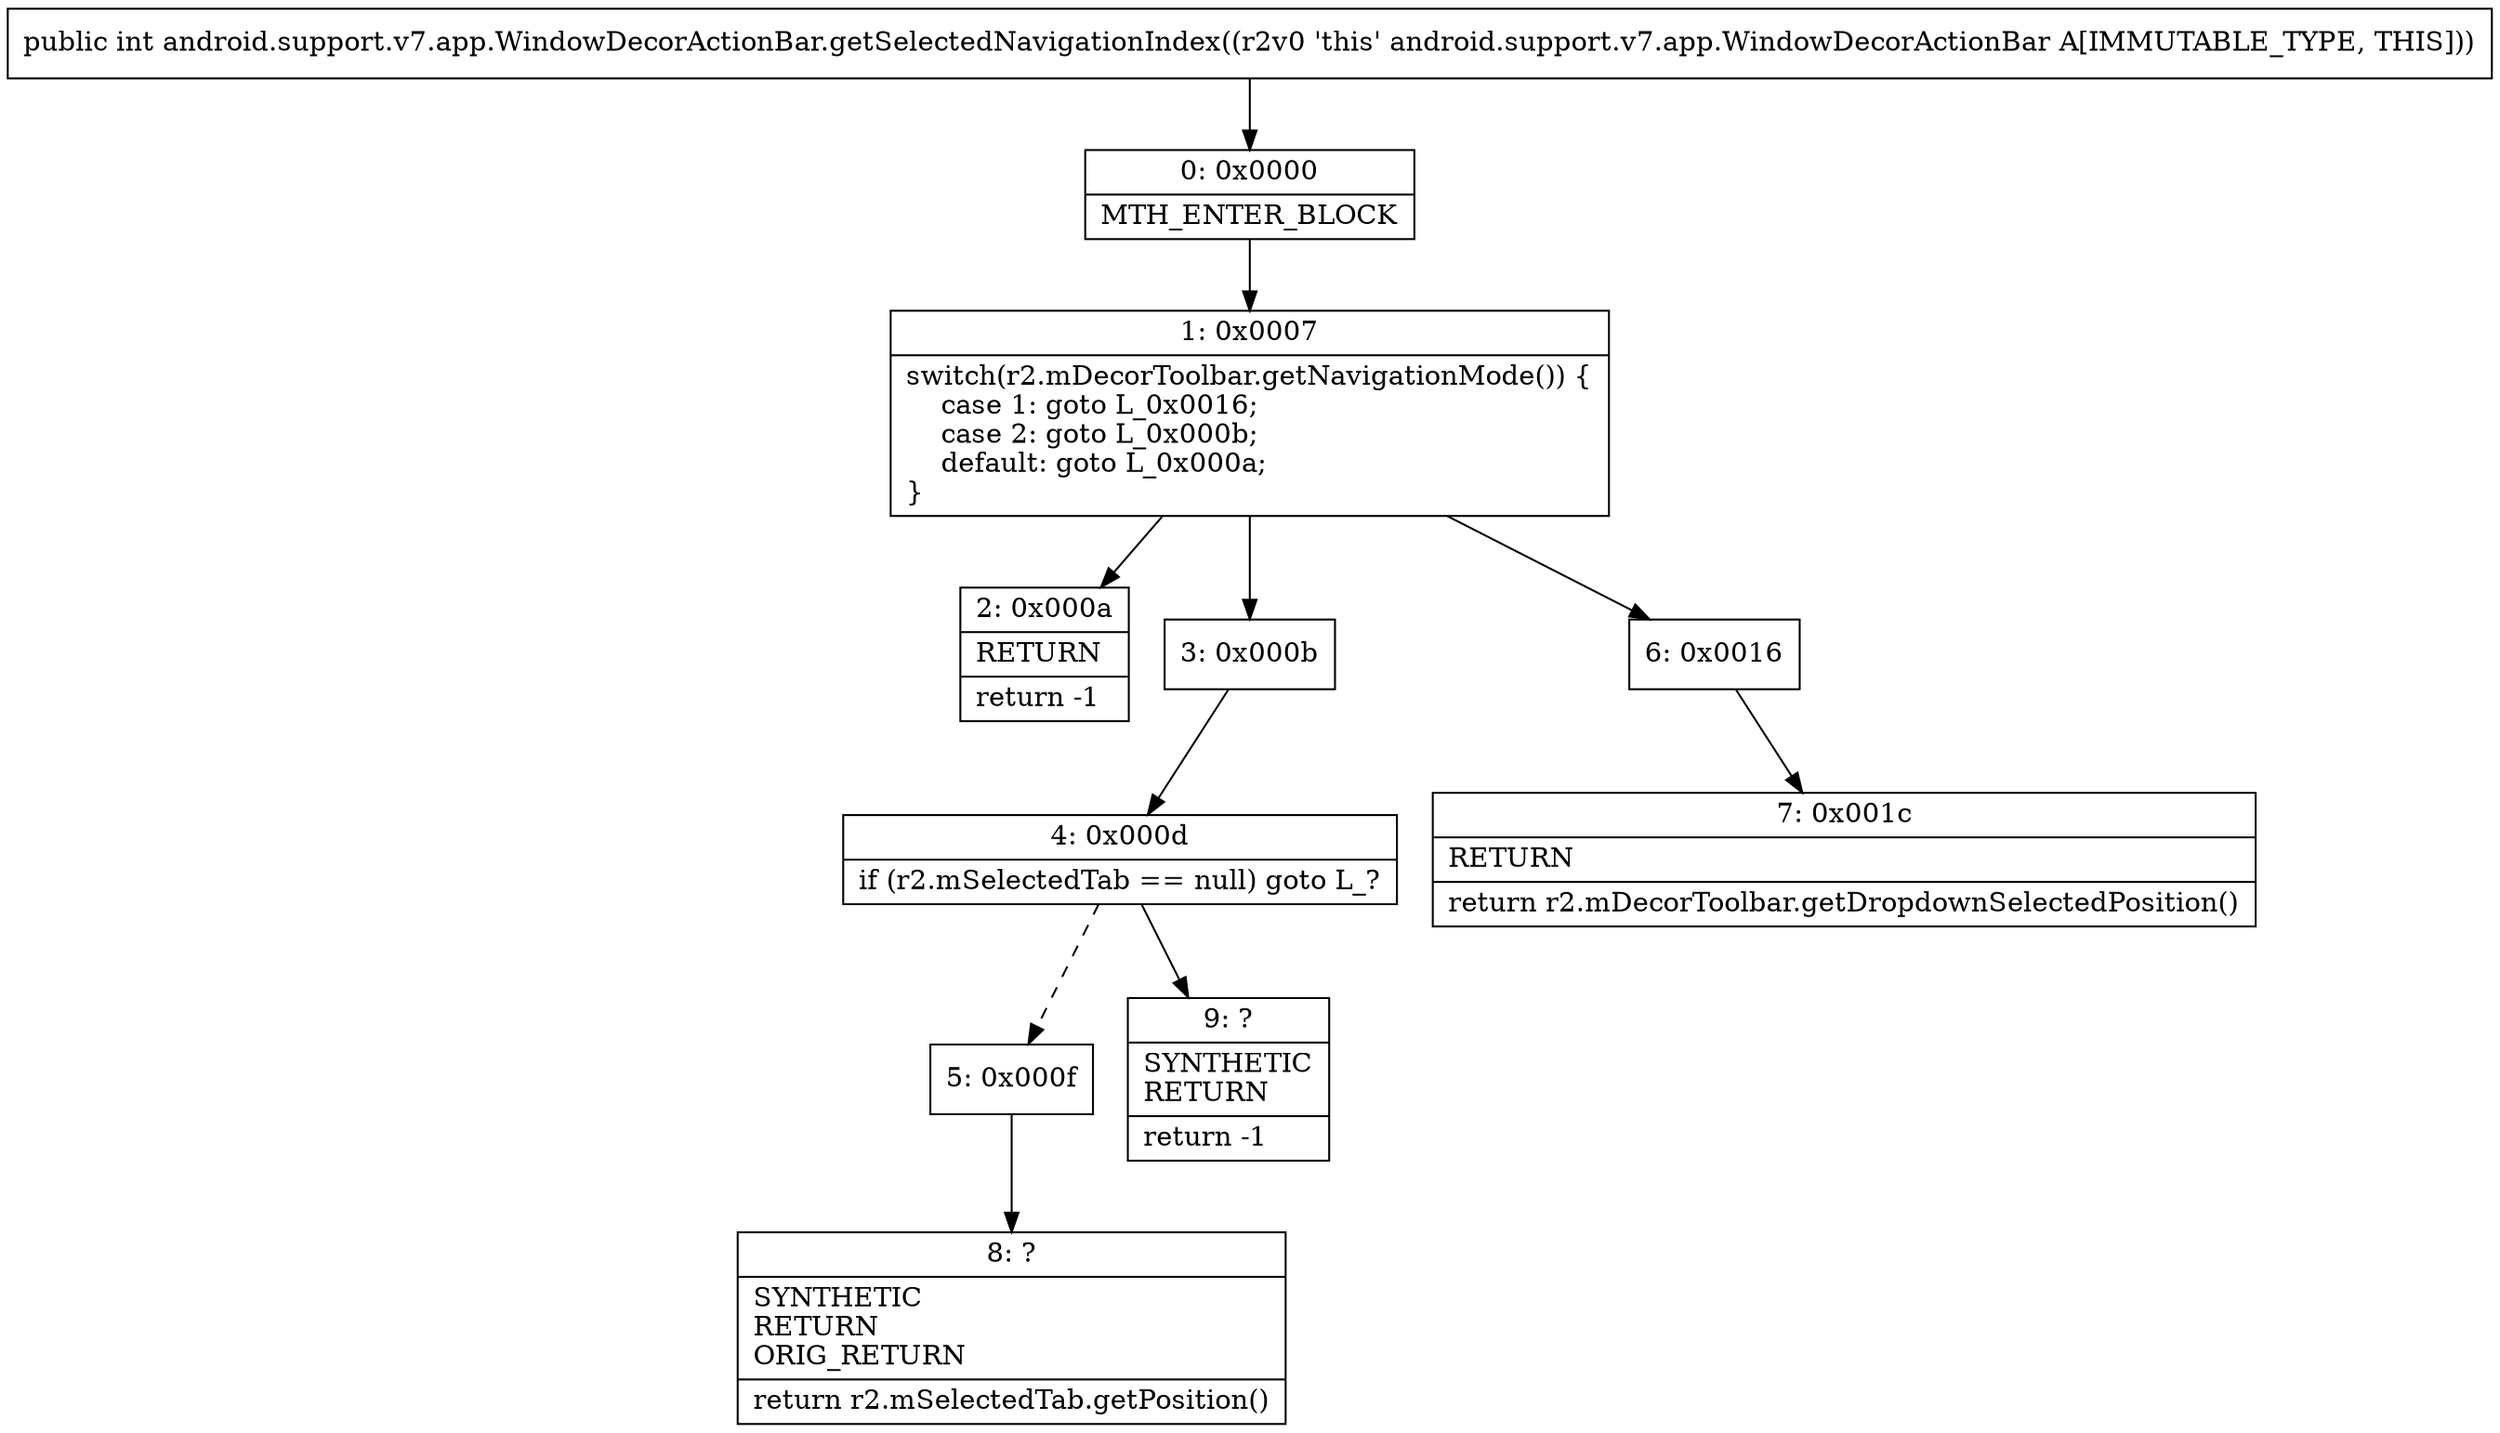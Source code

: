 digraph "CFG forandroid.support.v7.app.WindowDecorActionBar.getSelectedNavigationIndex()I" {
Node_0 [shape=record,label="{0\:\ 0x0000|MTH_ENTER_BLOCK\l}"];
Node_1 [shape=record,label="{1\:\ 0x0007|switch(r2.mDecorToolbar.getNavigationMode()) \{\l    case 1: goto L_0x0016;\l    case 2: goto L_0x000b;\l    default: goto L_0x000a;\l\}\l}"];
Node_2 [shape=record,label="{2\:\ 0x000a|RETURN\l|return \-1\l}"];
Node_3 [shape=record,label="{3\:\ 0x000b}"];
Node_4 [shape=record,label="{4\:\ 0x000d|if (r2.mSelectedTab == null) goto L_?\l}"];
Node_5 [shape=record,label="{5\:\ 0x000f}"];
Node_6 [shape=record,label="{6\:\ 0x0016}"];
Node_7 [shape=record,label="{7\:\ 0x001c|RETURN\l|return r2.mDecorToolbar.getDropdownSelectedPosition()\l}"];
Node_8 [shape=record,label="{8\:\ ?|SYNTHETIC\lRETURN\lORIG_RETURN\l|return r2.mSelectedTab.getPosition()\l}"];
Node_9 [shape=record,label="{9\:\ ?|SYNTHETIC\lRETURN\l|return \-1\l}"];
MethodNode[shape=record,label="{public int android.support.v7.app.WindowDecorActionBar.getSelectedNavigationIndex((r2v0 'this' android.support.v7.app.WindowDecorActionBar A[IMMUTABLE_TYPE, THIS])) }"];
MethodNode -> Node_0;
Node_0 -> Node_1;
Node_1 -> Node_2;
Node_1 -> Node_3;
Node_1 -> Node_6;
Node_3 -> Node_4;
Node_4 -> Node_5[style=dashed];
Node_4 -> Node_9;
Node_5 -> Node_8;
Node_6 -> Node_7;
}


